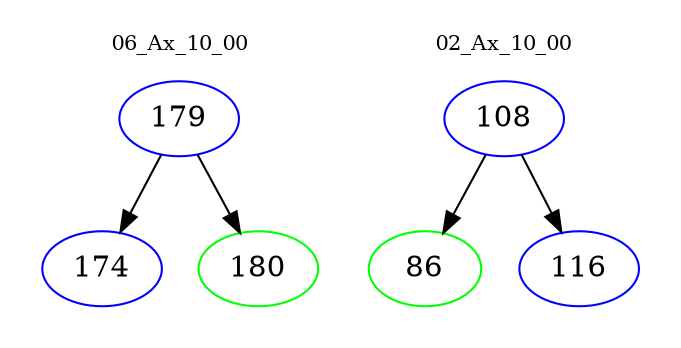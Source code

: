 digraph{
subgraph cluster_0 {
color = white
label = "06_Ax_10_00";
fontsize=10;
T0_179 [label="179", color="blue"]
T0_179 -> T0_174 [color="black"]
T0_174 [label="174", color="blue"]
T0_179 -> T0_180 [color="black"]
T0_180 [label="180", color="green"]
}
subgraph cluster_1 {
color = white
label = "02_Ax_10_00";
fontsize=10;
T1_108 [label="108", color="blue"]
T1_108 -> T1_86 [color="black"]
T1_86 [label="86", color="green"]
T1_108 -> T1_116 [color="black"]
T1_116 [label="116", color="blue"]
}
}
